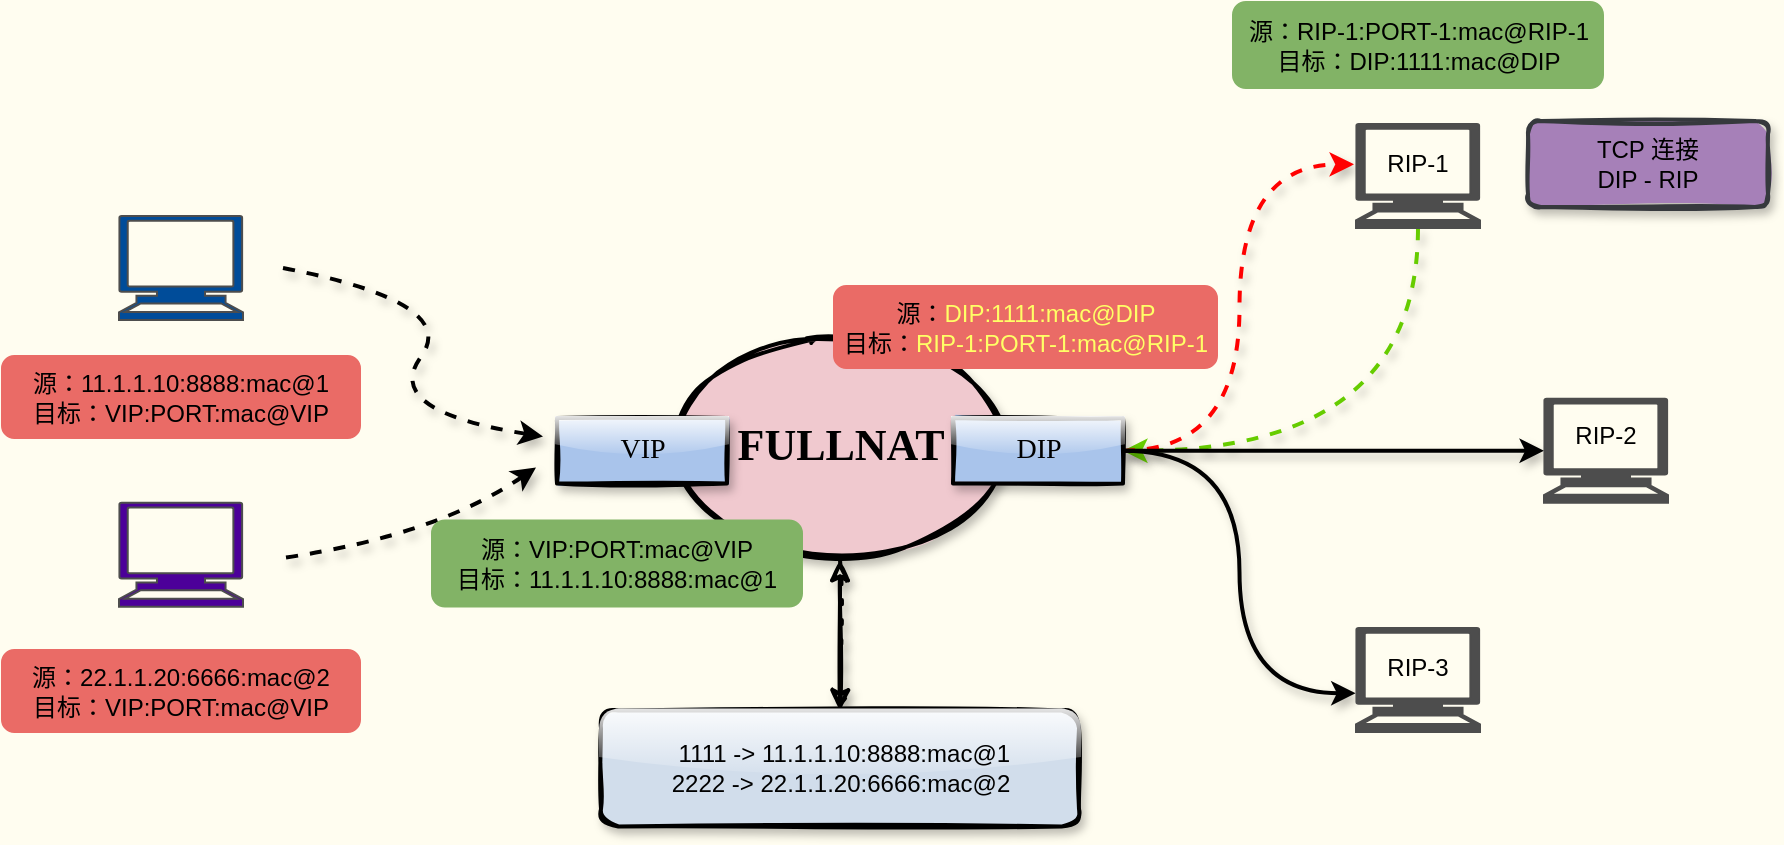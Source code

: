 <mxfile version="14.4.9" type="github">
  <diagram id="3vpoEuc7arG2botz0JY9" name="第 1 页">
    <mxGraphModel dx="982" dy="-203" grid="0" gridSize="10" guides="1" tooltips="1" connect="1" arrows="1" fold="1" page="1" pageScale="1" pageWidth="1169" pageHeight="827" background="#FFFDF0" math="0" shadow="0">
      <root>
        <mxCell id="0" />
        <mxCell id="1" parent="0" />
        <mxCell id="KAe1q3voPzFlW-sMIW56-1" style="edgeStyle=orthogonalEdgeStyle;orthogonalLoop=1;jettySize=auto;html=1;exitX=0.5;exitY=1;exitDx=0;exitDy=0;exitPerimeter=0;entryX=1;entryY=0.5;entryDx=0;entryDy=0;strokeWidth=2;curved=1;shadow=1;sketch=0;strokeColor=#66CC00;dashed=1;" parent="1" source="KAe1q3voPzFlW-sMIW56-13" target="KAe1q3voPzFlW-sMIW56-11" edge="1">
          <mxGeometry relative="1" as="geometry" />
        </mxCell>
        <mxCell id="KAe1q3voPzFlW-sMIW56-2" style="edgeStyle=orthogonalEdgeStyle;rounded=0;orthogonalLoop=1;jettySize=auto;html=1;exitX=0.5;exitY=1;exitDx=0;exitDy=0;exitPerimeter=0;" parent="1" edge="1">
          <mxGeometry relative="1" as="geometry">
            <mxPoint x="265" y="1409.74" as="sourcePoint" />
            <mxPoint x="265" y="1409.74" as="targetPoint" />
          </mxGeometry>
        </mxCell>
        <mxCell id="KAe1q3voPzFlW-sMIW56-3" value="" style="curved=1;endArrow=classic;html=1;shadow=1;strokeWidth=2;dashed=1;" parent="1" edge="1">
          <mxGeometry width="50" height="50" relative="1" as="geometry">
            <mxPoint x="308.5" y="1245" as="sourcePoint" />
            <mxPoint x="438.5" y="1329.24" as="targetPoint" />
            <Array as="points">
              <mxPoint x="397.5" y="1262.24" />
              <mxPoint x="357.5" y="1316.49" />
            </Array>
          </mxGeometry>
        </mxCell>
        <mxCell id="KAe1q3voPzFlW-sMIW56-4" value="" style="curved=1;endArrow=classic;html=1;shadow=1;strokeWidth=2;dashed=1;" parent="1" edge="1">
          <mxGeometry width="50" height="50" relative="1" as="geometry">
            <mxPoint x="310" y="1389.74" as="sourcePoint" />
            <mxPoint x="435" y="1344.74" as="targetPoint" />
            <Array as="points">
              <mxPoint x="385" y="1378.74" />
            </Array>
          </mxGeometry>
        </mxCell>
        <mxCell id="KAe1q3voPzFlW-sMIW56-5" value="&lt;div style=&quot;font-family: &amp;#34;helvetica&amp;#34; ; font-size: 12px&quot;&gt;&lt;br&gt;&lt;/div&gt;" style="text;html=1;strokeColor=none;fillColor=none;align=center;verticalAlign=middle;whiteSpace=wrap;rounded=0;shadow=1;glass=1;sketch=1;fontFamily=Tahoma;fontSize=14;" parent="1" vertex="1">
          <mxGeometry x="174.5" y="1430.24" width="181" height="20" as="geometry" />
        </mxCell>
        <mxCell id="KAe1q3voPzFlW-sMIW56-6" value="&lt;b&gt;&lt;font style=&quot;font-size: 22px&quot;&gt;FULLNAT&lt;/font&gt;&lt;/b&gt;" style="ellipse;whiteSpace=wrap;html=1;shadow=1;glass=1;sketch=1;strokeWidth=2;fontFamily=Tahoma;fontSize=14;fillStyle=solid;fillColor=#f0c9cf;" parent="1" vertex="1">
          <mxGeometry x="508.5" y="1280.24" width="157" height="108" as="geometry" />
        </mxCell>
        <mxCell id="KAe1q3voPzFlW-sMIW56-7" value="VIP" style="rounded=0;whiteSpace=wrap;html=1;shadow=1;glass=1;sketch=1;strokeColor=#000000;strokeWidth=2;fontFamily=Tahoma;fontSize=14;fillStyle=solid;fillColor=#A9C4EB;" parent="1" vertex="1">
          <mxGeometry x="445.5" y="1320" width="85" height="32.75" as="geometry" />
        </mxCell>
        <mxCell id="KAe1q3voPzFlW-sMIW56-8" style="edgeStyle=orthogonalEdgeStyle;sketch=0;orthogonalLoop=1;jettySize=auto;html=1;exitX=1;exitY=0.5;exitDx=0;exitDy=0;entryX=-0.016;entryY=0.388;entryDx=0;entryDy=0;entryPerimeter=0;shadow=1;strokeWidth=2;curved=1;strokeColor=#FF0000;dashed=1;" parent="1" source="KAe1q3voPzFlW-sMIW56-11" target="KAe1q3voPzFlW-sMIW56-13" edge="1">
          <mxGeometry relative="1" as="geometry" />
        </mxCell>
        <mxCell id="KAe1q3voPzFlW-sMIW56-9" style="edgeStyle=orthogonalEdgeStyle;curved=1;sketch=0;orthogonalLoop=1;jettySize=auto;html=1;exitX=1;exitY=0.5;exitDx=0;exitDy=0;entryX=-0.003;entryY=0.627;entryDx=0;entryDy=0;entryPerimeter=0;shadow=1;strokeWidth=2;" parent="1" source="KAe1q3voPzFlW-sMIW56-11" target="KAe1q3voPzFlW-sMIW56-15" edge="1">
          <mxGeometry relative="1" as="geometry" />
        </mxCell>
        <mxCell id="KAe1q3voPzFlW-sMIW56-10" style="edgeStyle=orthogonalEdgeStyle;curved=1;sketch=0;orthogonalLoop=1;jettySize=auto;html=1;exitX=1;exitY=0.5;exitDx=0;exitDy=0;entryX=0;entryY=0.5;entryDx=0;entryDy=0;entryPerimeter=0;shadow=1;strokeWidth=2;" parent="1" source="KAe1q3voPzFlW-sMIW56-11" target="KAe1q3voPzFlW-sMIW56-14" edge="1">
          <mxGeometry relative="1" as="geometry" />
        </mxCell>
        <mxCell id="KAe1q3voPzFlW-sMIW56-11" value="DIP" style="rounded=0;whiteSpace=wrap;html=1;shadow=1;glass=1;sketch=1;strokeColor=#000000;strokeWidth=2;fontFamily=Tahoma;fontSize=14;fillStyle=solid;fillColor=#A9C4EB;" parent="1" vertex="1">
          <mxGeometry x="643.5" y="1320" width="85" height="32.75" as="geometry" />
        </mxCell>
        <mxCell id="KAe1q3voPzFlW-sMIW56-12" value="&lt;div style=&quot;font-family: &amp;#34;helvetica&amp;#34; ; font-size: 12px&quot;&gt;&lt;br&gt;&lt;/div&gt;" style="text;html=1;strokeColor=none;fillColor=none;align=center;verticalAlign=middle;whiteSpace=wrap;rounded=0;shadow=1;glass=1;sketch=1;fontFamily=Tahoma;fontSize=14;" parent="1" vertex="1">
          <mxGeometry x="187.5" y="1303.24" width="181" height="20" as="geometry" />
        </mxCell>
        <mxCell id="KAe1q3voPzFlW-sMIW56-13" value="" style="shape=mxgraph.signs.tech.computer;html=1;pointerEvents=1;verticalLabelPosition=bottom;verticalAlign=top;align=center;labelBackgroundColor=none;fontColor=#ffffff;fillColor=#4D4D4D;strokeColor=#4D4D4D;" parent="1" vertex="1">
          <mxGeometry x="845" y="1173" width="62" height="52" as="geometry" />
        </mxCell>
        <mxCell id="KAe1q3voPzFlW-sMIW56-14" value="" style="shape=mxgraph.signs.tech.computer;html=1;pointerEvents=1;verticalLabelPosition=bottom;verticalAlign=top;align=center;labelBackgroundColor=none;fontColor=#ffffff;fillColor=#4D4D4D;strokeColor=#4D4D4D;" parent="1" vertex="1">
          <mxGeometry x="939" y="1310.38" width="62" height="52" as="geometry" />
        </mxCell>
        <mxCell id="KAe1q3voPzFlW-sMIW56-15" value="" style="shape=mxgraph.signs.tech.computer;html=1;pointerEvents=1;verticalLabelPosition=bottom;verticalAlign=top;align=center;labelBackgroundColor=none;fontColor=#ffffff;fillColor=#4D4D4D;strokeColor=#4D4D4D;" parent="1" vertex="1">
          <mxGeometry x="845" y="1425" width="62" height="52" as="geometry" />
        </mxCell>
        <mxCell id="KAe1q3voPzFlW-sMIW56-16" value="&lt;meta charset=&quot;utf-8&quot;&gt;&lt;span style=&quot;color: rgb(0, 0, 0); font-family: helvetica; font-size: 12px; font-style: normal; font-weight: 400; letter-spacing: normal; text-align: center; text-indent: 0px; text-transform: none; word-spacing: 0px; display: inline; float: none;&quot;&gt;RIP-1&lt;/span&gt;" style="text;html=1;strokeColor=none;fillColor=none;align=center;verticalAlign=middle;whiteSpace=wrap;rounded=0;labelBackgroundColor=none;" parent="1" vertex="1">
          <mxGeometry x="856" y="1183" width="40" height="20" as="geometry" />
        </mxCell>
        <mxCell id="KAe1q3voPzFlW-sMIW56-17" value="&lt;span style=&quot;color: rgb(0, 0, 0); font-family: helvetica; font-size: 12px; font-style: normal; font-weight: 400; letter-spacing: normal; text-align: center; text-indent: 0px; text-transform: none; word-spacing: 0px; display: inline; float: none;&quot;&gt;RIP-2&lt;/span&gt;" style="text;html=1;strokeColor=none;fillColor=none;align=center;verticalAlign=middle;whiteSpace=wrap;rounded=0;labelBackgroundColor=none;" parent="1" vertex="1">
          <mxGeometry x="950" y="1319.38" width="40" height="20" as="geometry" />
        </mxCell>
        <mxCell id="KAe1q3voPzFlW-sMIW56-18" value="&lt;span style=&quot;color: rgb(0, 0, 0); font-family: helvetica; font-size: 12px; font-style: normal; font-weight: 400; letter-spacing: normal; text-align: center; text-indent: 0px; text-transform: none; word-spacing: 0px; display: inline; float: none;&quot;&gt;RIP-3&lt;/span&gt;" style="text;html=1;strokeColor=none;fillColor=none;align=center;verticalAlign=middle;whiteSpace=wrap;rounded=0;labelBackgroundColor=none;" parent="1" vertex="1">
          <mxGeometry x="856" y="1435" width="40" height="20" as="geometry" />
        </mxCell>
        <mxCell id="KAe1q3voPzFlW-sMIW56-19" value="源：&lt;font color=&quot;#ffff66&quot;&gt;DIP:1111&lt;span style=&quot;font-family: &amp;#34;helvetica&amp;#34;&quot;&gt;:mac@DIP&lt;/span&gt;&lt;/font&gt;&lt;br&gt;目标：&lt;font color=&quot;#ffff66&quot;&gt;RIP-1:PORT-1:mac@RIP-1&lt;/font&gt;" style="rounded=1;whiteSpace=wrap;html=1;fillColor=#EA6B66;strokeColor=#EA6B66;" parent="1" vertex="1">
          <mxGeometry x="584" y="1254" width="191.5" height="41" as="geometry" />
        </mxCell>
        <mxCell id="KAe1q3voPzFlW-sMIW56-20" value="源：RIP-1:PORT-1:mac@RIP-1&lt;br&gt;目标：DIP:1111&lt;span style=&quot;font-family: &amp;#34;helvetica&amp;#34;&quot;&gt;:mac@DIP&lt;/span&gt;" style="rounded=1;whiteSpace=wrap;html=1;strokeColor=#82b366;fillColor=#82B366;" parent="1" vertex="1">
          <mxGeometry x="783.5" y="1112" width="185" height="43" as="geometry" />
        </mxCell>
        <mxCell id="KAe1q3voPzFlW-sMIW56-21" value="" style="shape=mxgraph.signs.tech.computer;html=1;pointerEvents=1;verticalLabelPosition=bottom;verticalAlign=top;align=center;labelBackgroundColor=none;fontColor=#ffffff;strokeColor=#4D4D4D;fillColor=#004C99;" parent="1" vertex="1">
          <mxGeometry x="226.5" y="1219" width="62" height="52" as="geometry" />
        </mxCell>
        <mxCell id="KAe1q3voPzFlW-sMIW56-22" value="" style="shape=mxgraph.signs.tech.computer;html=1;pointerEvents=1;verticalLabelPosition=bottom;verticalAlign=top;align=center;labelBackgroundColor=none;fontColor=#ffffff;strokeColor=#4D4D4D;fillColor=#4C0099;" parent="1" vertex="1">
          <mxGeometry x="226.5" y="1362.38" width="62" height="52" as="geometry" />
        </mxCell>
        <mxCell id="KAe1q3voPzFlW-sMIW56-23" value="&lt;div style=&quot;font-family: &amp;#34;helvetica&amp;#34;&quot;&gt;源：11.1.1.10:8888:mac@1&lt;/div&gt;&lt;div style=&quot;font-family: &amp;#34;helvetica&amp;#34;&quot;&gt;目标：VIP:PORT:mac@VIP&lt;/div&gt;" style="rounded=1;whiteSpace=wrap;html=1;fillColor=#EA6B66;strokeColor=#EA6B66;" parent="1" vertex="1">
          <mxGeometry x="168" y="1289" width="179" height="41" as="geometry" />
        </mxCell>
        <mxCell id="KAe1q3voPzFlW-sMIW56-24" value="&lt;div style=&quot;font-family: &amp;#34;helvetica&amp;#34;&quot;&gt;&lt;div&gt;源：22.1.1.20:6666:mac@2&lt;/div&gt;目标：VIP:PORT:mac@VIP&lt;/div&gt;" style="rounded=1;whiteSpace=wrap;html=1;fillColor=#EA6B66;strokeColor=#EA6B66;" parent="1" vertex="1">
          <mxGeometry x="168" y="1436" width="179" height="41" as="geometry" />
        </mxCell>
        <mxCell id="KAe1q3voPzFlW-sMIW56-26" value="" style="edgeStyle=orthogonalEdgeStyle;curved=1;sketch=1;orthogonalLoop=1;jettySize=auto;html=1;shadow=1;dashed=1;dashPattern=1 4;strokeWidth=2;fontFamily=Tahoma;fontSize=14;" parent="1" target="KAe1q3voPzFlW-sMIW56-28" edge="1">
          <mxGeometry relative="1" as="geometry">
            <mxPoint x="587" y="1391" as="sourcePoint" />
          </mxGeometry>
        </mxCell>
        <mxCell id="KAe1q3voPzFlW-sMIW56-27" value="" style="sketch=1;orthogonalLoop=1;jettySize=auto;html=1;shadow=1;strokeWidth=2;fontFamily=Tahoma;fontSize=14;" parent="1" source="KAe1q3voPzFlW-sMIW56-28" edge="1">
          <mxGeometry relative="1" as="geometry">
            <mxPoint x="587" y="1391" as="targetPoint" />
          </mxGeometry>
        </mxCell>
        <mxCell id="KAe1q3voPzFlW-sMIW56-28" value="&lt;div style=&quot;font-family: &amp;#34;helvetica&amp;#34; ; font-size: 12px&quot;&gt;&lt;div&gt;&amp;nbsp;&lt;span&gt;1111 -&amp;gt;&amp;nbsp;&lt;/span&gt;&lt;span&gt;11.1.1.10:8888:mac@1&lt;/span&gt;&lt;/div&gt;&lt;div&gt;2222 -&amp;gt;&amp;nbsp;&lt;span&gt;22.1.1.20:6666:mac@2&lt;/span&gt;&lt;/div&gt;&lt;/div&gt;" style="whiteSpace=wrap;html=1;shadow=1;fontFamily=Tahoma;fontSize=14;strokeWidth=2;glass=1;sketch=1;fillStyle=solid;rounded=1;fillColor=#D1DDEB;" parent="1" vertex="1">
          <mxGeometry x="467.5" y="1466.24" width="239" height="58" as="geometry" />
        </mxCell>
        <mxCell id="KAe1q3voPzFlW-sMIW56-30" value="源：VIP:PORT:mac@VIP&lt;br&gt;目标：&lt;span style=&quot;font-family: &amp;#34;helvetica&amp;#34;&quot;&gt;11.1.1.10:8888:mac@1&lt;/span&gt;" style="rounded=1;whiteSpace=wrap;html=1;strokeColor=#82b366;fillColor=#82B366;" parent="1" vertex="1">
          <mxGeometry x="383" y="1371.24" width="185" height="43" as="geometry" />
        </mxCell>
        <mxCell id="A8cJchjovTQXPiyFoQSJ-1" value="TCP 连接&lt;br&gt;DIP - RIP" style="rounded=1;whiteSpace=wrap;html=1;strokeWidth=2;glass=0;shadow=1;sketch=1;fillStyle=solid;strokeColor=#36393d;fillColor=#A680B8;" parent="1" vertex="1">
          <mxGeometry x="931" y="1171.5" width="120" height="43" as="geometry" />
        </mxCell>
      </root>
    </mxGraphModel>
  </diagram>
</mxfile>
